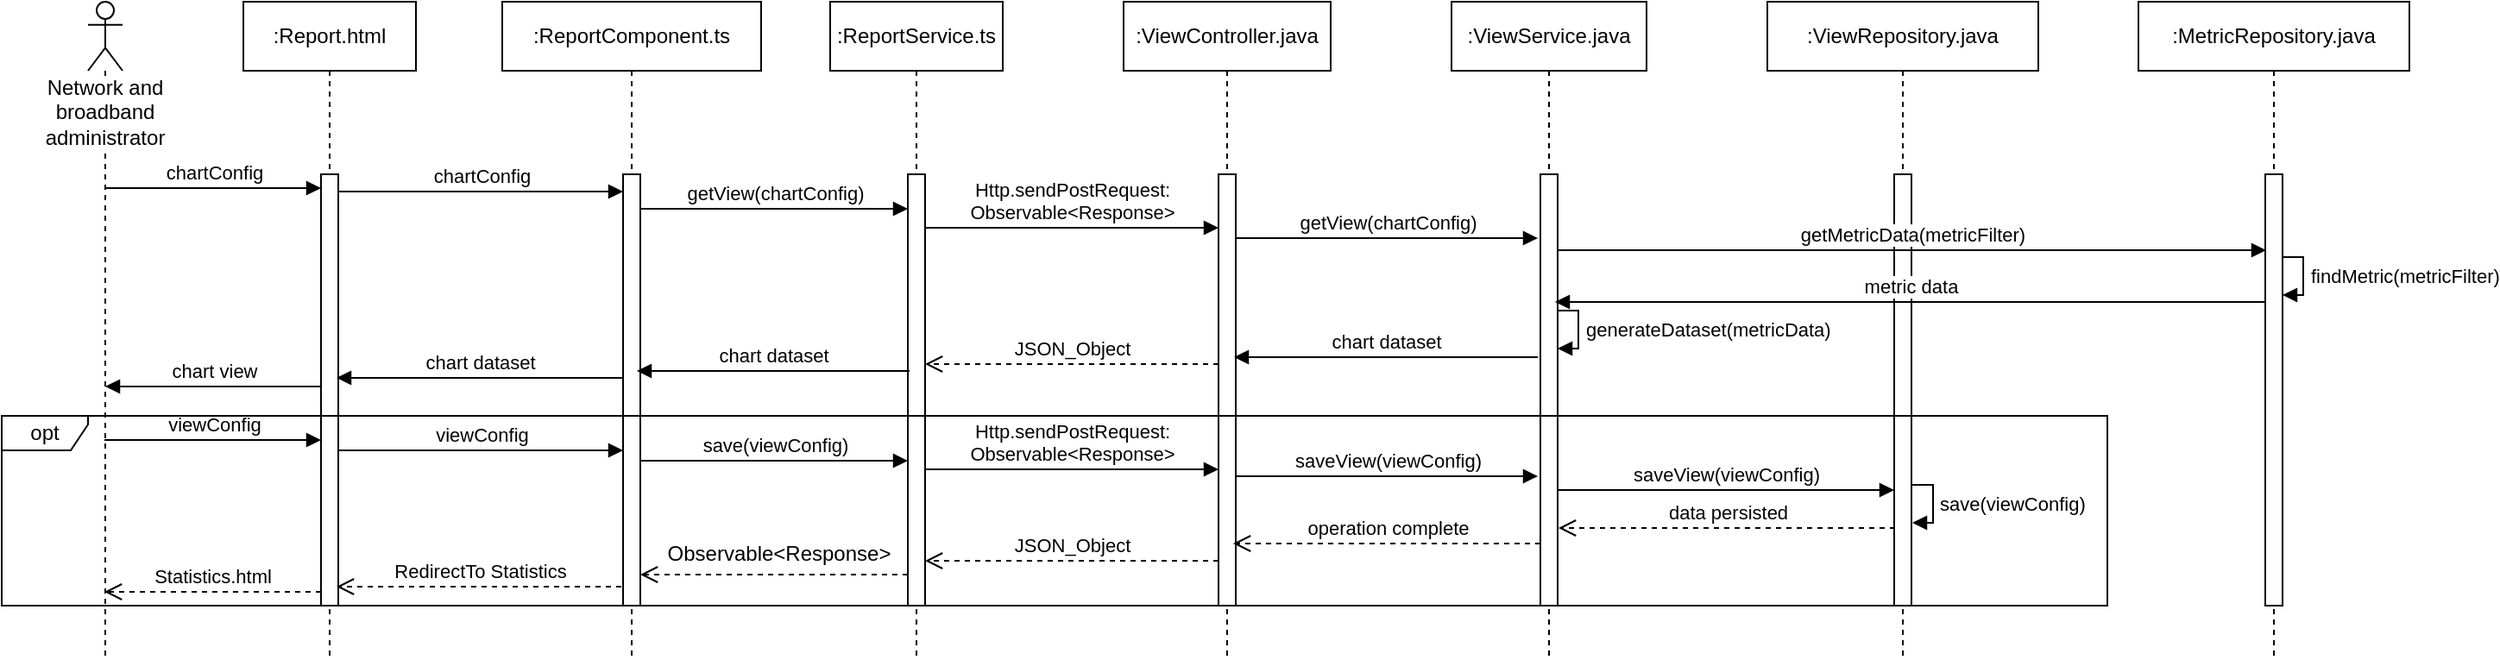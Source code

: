 <mxfile version="10.7.7" type="device"><diagram id="TuaG8MRPQ9W7Wu7HnPX7" name="Page-1"><mxGraphModel dx="1667" dy="435" grid="1" gridSize="10" guides="1" tooltips="1" connect="1" arrows="1" fold="1" page="1" pageScale="1" pageWidth="827" pageHeight="1169" math="0" shadow="0"><root><mxCell id="0"/><mxCell id="1" parent="0"/><mxCell id="g4uuhNpSOwf-B0si0gV9-1" value=":Report.html" style="shape=umlLifeline;perimeter=lifelinePerimeter;whiteSpace=wrap;html=1;container=1;collapsible=0;recursiveResize=0;outlineConnect=0;" vertex="1" parent="1"><mxGeometry x="90" y="20" width="100" height="380" as="geometry"/></mxCell><mxCell id="g4uuhNpSOwf-B0si0gV9-2" value="" style="html=1;points=[];perimeter=orthogonalPerimeter;" vertex="1" parent="g4uuhNpSOwf-B0si0gV9-1"><mxGeometry x="45" y="100" width="10" height="250" as="geometry"/></mxCell><mxCell id="g4uuhNpSOwf-B0si0gV9-3" value=":ReportComponent.ts" style="shape=umlLifeline;perimeter=lifelinePerimeter;whiteSpace=wrap;html=1;container=1;collapsible=0;recursiveResize=0;outlineConnect=0;" vertex="1" parent="1"><mxGeometry x="240" y="20" width="150" height="380" as="geometry"/></mxCell><mxCell id="g4uuhNpSOwf-B0si0gV9-4" value="" style="html=1;points=[];perimeter=orthogonalPerimeter;" vertex="1" parent="g4uuhNpSOwf-B0si0gV9-3"><mxGeometry x="70" y="100" width="10" height="250" as="geometry"/></mxCell><mxCell id="g4uuhNpSOwf-B0si0gV9-5" value=":ReportService.ts" style="shape=umlLifeline;perimeter=lifelinePerimeter;whiteSpace=wrap;html=1;container=1;collapsible=0;recursiveResize=0;outlineConnect=0;" vertex="1" parent="1"><mxGeometry x="430" y="20" width="100" height="380" as="geometry"/></mxCell><mxCell id="g4uuhNpSOwf-B0si0gV9-6" value="" style="html=1;points=[];perimeter=orthogonalPerimeter;" vertex="1" parent="g4uuhNpSOwf-B0si0gV9-5"><mxGeometry x="45" y="100" width="10" height="250" as="geometry"/></mxCell><mxCell id="g4uuhNpSOwf-B0si0gV9-7" value=":ViewController.java" style="shape=umlLifeline;perimeter=lifelinePerimeter;whiteSpace=wrap;html=1;container=1;collapsible=0;recursiveResize=0;outlineConnect=0;" vertex="1" parent="1"><mxGeometry x="600" y="20" width="120" height="380" as="geometry"/></mxCell><mxCell id="g4uuhNpSOwf-B0si0gV9-8" value="" style="html=1;points=[];perimeter=orthogonalPerimeter;" vertex="1" parent="g4uuhNpSOwf-B0si0gV9-7"><mxGeometry x="55" y="100" width="10" height="250" as="geometry"/></mxCell><mxCell id="g4uuhNpSOwf-B0si0gV9-9" value=":ViewService.java" style="shape=umlLifeline;perimeter=lifelinePerimeter;whiteSpace=wrap;html=1;container=1;collapsible=0;recursiveResize=0;outlineConnect=0;" vertex="1" parent="1"><mxGeometry x="790" y="20" width="113" height="380" as="geometry"/></mxCell><mxCell id="g4uuhNpSOwf-B0si0gV9-10" value="" style="html=1;points=[];perimeter=orthogonalPerimeter;" vertex="1" parent="g4uuhNpSOwf-B0si0gV9-9"><mxGeometry x="51.5" y="100" width="10" height="250" as="geometry"/></mxCell><mxCell id="g4uuhNpSOwf-B0si0gV9-11" value=":ViewRepository.java" style="shape=umlLifeline;perimeter=lifelinePerimeter;whiteSpace=wrap;html=1;container=1;collapsible=0;recursiveResize=0;outlineConnect=0;" vertex="1" parent="1"><mxGeometry x="973" y="20" width="157" height="380" as="geometry"/></mxCell><mxCell id="g4uuhNpSOwf-B0si0gV9-12" value="" style="html=1;points=[];perimeter=orthogonalPerimeter;" vertex="1" parent="g4uuhNpSOwf-B0si0gV9-11"><mxGeometry x="73.5" y="100" width="10" height="250" as="geometry"/></mxCell><mxCell id="g4uuhNpSOwf-B0si0gV9-13" value="Network and broadband administrator" style="shape=umlLifeline;participant=umlActor;perimeter=lifelinePerimeter;whiteSpace=wrap;html=1;container=1;collapsible=0;recursiveResize=0;verticalAlign=top;spacingTop=36;labelBackgroundColor=#ffffff;outlineConnect=0;" vertex="1" parent="1"><mxGeometry y="20" width="20" height="380" as="geometry"/></mxCell><mxCell id="g4uuhNpSOwf-B0si0gV9-41" value="chart view" style="html=1;verticalAlign=bottom;endArrow=block;" edge="1" parent="g4uuhNpSOwf-B0si0gV9-13"><mxGeometry width="80" relative="1" as="geometry"><mxPoint x="135" y="223" as="sourcePoint"/><mxPoint x="10" y="223" as="targetPoint"/></mxGeometry></mxCell><mxCell id="g4uuhNpSOwf-B0si0gV9-14" value="chartConfig" style="html=1;verticalAlign=bottom;endArrow=block;entryX=0;entryY=0.032;entryDx=0;entryDy=0;entryPerimeter=0;" edge="1" parent="1" source="g4uuhNpSOwf-B0si0gV9-13" target="g4uuhNpSOwf-B0si0gV9-2"><mxGeometry width="80" relative="1" as="geometry"><mxPoint x="-40" y="350" as="sourcePoint"/><mxPoint x="90" y="270" as="targetPoint"/></mxGeometry></mxCell><mxCell id="g4uuhNpSOwf-B0si0gV9-15" value="chartConfig" style="html=1;verticalAlign=bottom;endArrow=block;" edge="1" parent="1"><mxGeometry width="80" relative="1" as="geometry"><mxPoint x="145" y="130" as="sourcePoint"/><mxPoint x="310" y="130" as="targetPoint"/></mxGeometry></mxCell><mxCell id="g4uuhNpSOwf-B0si0gV9-16" value="getView(chartConfig)" style="html=1;verticalAlign=bottom;endArrow=block;entryX=0;entryY=0.08;entryDx=0;entryDy=0;entryPerimeter=0;" edge="1" parent="1" target="g4uuhNpSOwf-B0si0gV9-6"><mxGeometry width="80" relative="1" as="geometry"><mxPoint x="320" y="140" as="sourcePoint"/><mxPoint x="440.5" y="140" as="targetPoint"/></mxGeometry></mxCell><mxCell id="g4uuhNpSOwf-B0si0gV9-17" value="Http.sendPostRequest:&lt;br&gt;Observable&amp;lt;Response&amp;gt;&lt;br&gt;" style="html=1;verticalAlign=bottom;endArrow=block;entryX=0;entryY=0.124;entryDx=0;entryDy=0;entryPerimeter=0;exitX=1;exitY=0.124;exitDx=0;exitDy=0;exitPerimeter=0;" edge="1" parent="1" source="g4uuhNpSOwf-B0si0gV9-6" target="g4uuhNpSOwf-B0si0gV9-8"><mxGeometry width="80" relative="1" as="geometry"><mxPoint x="490" y="150" as="sourcePoint"/><mxPoint x="650" y="150" as="targetPoint"/></mxGeometry></mxCell><mxCell id="g4uuhNpSOwf-B0si0gV9-18" value="saveView(viewConfig)" style="html=1;verticalAlign=bottom;endArrow=block;exitX=1;exitY=0.124;exitDx=0;exitDy=0;exitPerimeter=0;" edge="1" parent="1"><mxGeometry width="80" relative="1" as="geometry"><mxPoint x="665" y="295" as="sourcePoint"/><mxPoint x="840" y="295" as="targetPoint"/></mxGeometry></mxCell><mxCell id="g4uuhNpSOwf-B0si0gV9-19" value="saveView(viewConfig)" style="html=1;verticalAlign=bottom;endArrow=block;" edge="1" parent="1"><mxGeometry width="80" relative="1" as="geometry"><mxPoint x="851.5" y="303" as="sourcePoint"/><mxPoint x="1046.5" y="303" as="targetPoint"/></mxGeometry></mxCell><mxCell id="g4uuhNpSOwf-B0si0gV9-20" value="generateDataset(metricData)" style="edgeStyle=orthogonalEdgeStyle;html=1;align=left;spacingLeft=2;endArrow=block;rounded=0;entryX=0.52;entryY=0.468;entryDx=0;entryDy=0;entryPerimeter=0;" edge="1" parent="1"><mxGeometry relative="1" as="geometry"><mxPoint x="851.5" y="199" as="sourcePoint"/><Array as="points"><mxPoint x="863.5" y="199"/><mxPoint x="863.5" y="221"/></Array><mxPoint x="851.5" y="221" as="targetPoint"/></mxGeometry></mxCell><mxCell id="g4uuhNpSOwf-B0si0gV9-21" value="data persisted" style="html=1;verticalAlign=bottom;endArrow=open;dashed=1;endSize=8;entryX=1.05;entryY=0.356;entryDx=0;entryDy=0;entryPerimeter=0;exitX=0.05;exitY=0.356;exitDx=0;exitDy=0;exitPerimeter=0;" edge="1" parent="1"><mxGeometry relative="1" as="geometry"><mxPoint x="1047" y="325" as="sourcePoint"/><mxPoint x="852" y="325" as="targetPoint"/></mxGeometry></mxCell><mxCell id="g4uuhNpSOwf-B0si0gV9-22" value="operation complete" style="html=1;verticalAlign=bottom;endArrow=open;dashed=1;endSize=8;entryX=1.05;entryY=0.356;entryDx=0;entryDy=0;entryPerimeter=0;" edge="1" parent="1"><mxGeometry relative="1" as="geometry"><mxPoint x="841.5" y="334" as="sourcePoint"/><mxPoint x="663.5" y="334" as="targetPoint"/></mxGeometry></mxCell><mxCell id="g4uuhNpSOwf-B0si0gV9-23" value="JSON_Object" style="html=1;verticalAlign=bottom;endArrow=open;dashed=1;endSize=8;" edge="1" parent="1"><mxGeometry relative="1" as="geometry"><mxPoint x="655" y="344" as="sourcePoint"/><mxPoint x="485" y="344" as="targetPoint"/></mxGeometry></mxCell><mxCell id="g4uuhNpSOwf-B0si0gV9-24" value="" style="html=1;verticalAlign=bottom;endArrow=open;dashed=1;endSize=8;" edge="1" parent="1"><mxGeometry relative="1" as="geometry"><mxPoint x="475" y="352" as="sourcePoint"/><mxPoint x="320" y="352" as="targetPoint"/></mxGeometry></mxCell><mxCell id="g4uuhNpSOwf-B0si0gV9-25" value="Observable&amp;lt;Response&amp;gt;" style="text;html=1;resizable=0;points=[];align=center;verticalAlign=middle;labelBackgroundColor=#ffffff;" vertex="1" connectable="0" parent="g4uuhNpSOwf-B0si0gV9-24"><mxGeometry x="-0.382" y="-1" relative="1" as="geometry"><mxPoint x="-27" y="-11" as="offset"/></mxGeometry></mxCell><mxCell id="g4uuhNpSOwf-B0si0gV9-26" value="RedirectTo Statistics" style="html=1;verticalAlign=bottom;endArrow=open;dashed=1;endSize=8;" edge="1" parent="1"><mxGeometry relative="1" as="geometry"><mxPoint x="309" y="359" as="sourcePoint"/><mxPoint x="144" y="359" as="targetPoint"/></mxGeometry></mxCell><mxCell id="g4uuhNpSOwf-B0si0gV9-27" value="Statistics.html" style="html=1;verticalAlign=bottom;endArrow=open;dashed=1;endSize=8;" edge="1" parent="1"><mxGeometry relative="1" as="geometry"><mxPoint x="135" y="362" as="sourcePoint"/><mxPoint x="9.5" y="362" as="targetPoint"/></mxGeometry></mxCell><mxCell id="g4uuhNpSOwf-B0si0gV9-28" value="getView(chartConfig)" style="html=1;verticalAlign=bottom;endArrow=block;exitX=1;exitY=0.124;exitDx=0;exitDy=0;exitPerimeter=0;" edge="1" parent="1"><mxGeometry width="80" relative="1" as="geometry"><mxPoint x="665" y="157" as="sourcePoint"/><mxPoint x="840" y="157" as="targetPoint"/></mxGeometry></mxCell><mxCell id="g4uuhNpSOwf-B0si0gV9-29" value=":MetricRepository.java" style="shape=umlLifeline;perimeter=lifelinePerimeter;whiteSpace=wrap;html=1;container=1;collapsible=0;recursiveResize=0;outlineConnect=0;" vertex="1" parent="1"><mxGeometry x="1188" y="20" width="157" height="380" as="geometry"/></mxCell><mxCell id="g4uuhNpSOwf-B0si0gV9-30" value="" style="html=1;points=[];perimeter=orthogonalPerimeter;" vertex="1" parent="g4uuhNpSOwf-B0si0gV9-29"><mxGeometry x="73.5" y="100" width="10" height="250" as="geometry"/></mxCell><mxCell id="g4uuhNpSOwf-B0si0gV9-32" value="getMetricData(metricFilter)" style="html=1;verticalAlign=bottom;endArrow=block;exitX=1;exitY=0.124;exitDx=0;exitDy=0;exitPerimeter=0;entryX=0.05;entryY=0.176;entryDx=0;entryDy=0;entryPerimeter=0;" edge="1" parent="1" target="g4uuhNpSOwf-B0si0gV9-30"><mxGeometry width="80" relative="1" as="geometry"><mxPoint x="851.5" y="164" as="sourcePoint"/><mxPoint x="1026.5" y="164" as="targetPoint"/></mxGeometry></mxCell><mxCell id="g4uuhNpSOwf-B0si0gV9-33" value="findMetric(metricFilter)" style="edgeStyle=orthogonalEdgeStyle;html=1;align=left;spacingLeft=2;endArrow=block;rounded=0;entryX=0.52;entryY=0.468;entryDx=0;entryDy=0;entryPerimeter=0;" edge="1" parent="1"><mxGeometry relative="1" as="geometry"><mxPoint x="1271.5" y="168" as="sourcePoint"/><Array as="points"><mxPoint x="1283.5" y="168"/><mxPoint x="1283.5" y="190"/></Array><mxPoint x="1271.5" y="190" as="targetPoint"/></mxGeometry></mxCell><mxCell id="g4uuhNpSOwf-B0si0gV9-34" value="metric data" style="html=1;verticalAlign=bottom;endArrow=block;exitX=0.05;exitY=0.296;exitDx=0;exitDy=0;exitPerimeter=0;entryX=0.85;entryY=0.296;entryDx=0;entryDy=0;entryPerimeter=0;" edge="1" parent="1" source="g4uuhNpSOwf-B0si0gV9-30" target="g4uuhNpSOwf-B0si0gV9-10"><mxGeometry width="80" relative="1" as="geometry"><mxPoint x="856" y="220" as="sourcePoint"/><mxPoint x="950" y="460" as="targetPoint"/></mxGeometry></mxCell><mxCell id="g4uuhNpSOwf-B0si0gV9-36" value="save(viewConfig)" style="edgeStyle=orthogonalEdgeStyle;html=1;align=left;spacingLeft=2;endArrow=block;rounded=0;entryX=0.52;entryY=0.468;entryDx=0;entryDy=0;entryPerimeter=0;" edge="1" parent="1"><mxGeometry relative="1" as="geometry"><mxPoint x="1057" y="300" as="sourcePoint"/><Array as="points"><mxPoint x="1069" y="300"/><mxPoint x="1069" y="322"/></Array><mxPoint x="1057" y="322" as="targetPoint"/></mxGeometry></mxCell><mxCell id="g4uuhNpSOwf-B0si0gV9-37" value="chart dataset" style="html=1;verticalAlign=bottom;endArrow=block;entryX=0.533;entryY=0.537;entryDx=0;entryDy=0;entryPerimeter=0;" edge="1" parent="1"><mxGeometry width="80" relative="1" as="geometry"><mxPoint x="840" y="226" as="sourcePoint"/><mxPoint x="664" y="226" as="targetPoint"/></mxGeometry></mxCell><mxCell id="g4uuhNpSOwf-B0si0gV9-38" value="chart dataset" style="html=1;verticalAlign=bottom;endArrow=block;" edge="1" parent="1"><mxGeometry width="80" relative="1" as="geometry"><mxPoint x="476" y="234" as="sourcePoint"/><mxPoint x="318" y="234" as="targetPoint"/></mxGeometry></mxCell><mxCell id="g4uuhNpSOwf-B0si0gV9-39" value="JSON_Object" style="html=1;verticalAlign=bottom;endArrow=open;dashed=1;endSize=8;" edge="1" parent="1"><mxGeometry relative="1" as="geometry"><mxPoint x="655" y="230" as="sourcePoint"/><mxPoint x="485" y="230" as="targetPoint"/></mxGeometry></mxCell><mxCell id="g4uuhNpSOwf-B0si0gV9-40" value="chart dataset" style="html=1;verticalAlign=bottom;endArrow=block;entryX=0.9;entryY=0.48;entryDx=0;entryDy=0;entryPerimeter=0;" edge="1" parent="1"><mxGeometry width="80" relative="1" as="geometry"><mxPoint x="310" y="238" as="sourcePoint"/><mxPoint x="144" y="238" as="targetPoint"/></mxGeometry></mxCell><mxCell id="g4uuhNpSOwf-B0si0gV9-43" value="viewConfig" style="html=1;verticalAlign=bottom;endArrow=block;entryX=0;entryY=0.032;entryDx=0;entryDy=0;entryPerimeter=0;" edge="1" parent="1"><mxGeometry width="80" relative="1" as="geometry"><mxPoint x="9.5" y="274" as="sourcePoint"/><mxPoint x="135" y="274" as="targetPoint"/></mxGeometry></mxCell><mxCell id="g4uuhNpSOwf-B0si0gV9-44" value="viewConfig" style="html=1;verticalAlign=bottom;endArrow=block;entryX=0;entryY=0.6;entryDx=0;entryDy=0;entryPerimeter=0;" edge="1" parent="1"><mxGeometry width="80" relative="1" as="geometry"><mxPoint x="145" y="280" as="sourcePoint"/><mxPoint x="310" y="280" as="targetPoint"/></mxGeometry></mxCell><mxCell id="g4uuhNpSOwf-B0si0gV9-45" value="save(viewConfig)" style="html=1;verticalAlign=bottom;endArrow=block;entryX=0;entryY=0.08;entryDx=0;entryDy=0;entryPerimeter=0;" edge="1" parent="1"><mxGeometry width="80" relative="1" as="geometry"><mxPoint x="320" y="286" as="sourcePoint"/><mxPoint x="475" y="286" as="targetPoint"/></mxGeometry></mxCell><mxCell id="g4uuhNpSOwf-B0si0gV9-46" value="Http.sendPostRequest:&lt;br&gt;Observable&amp;lt;Response&amp;gt;&lt;br&gt;" style="html=1;verticalAlign=bottom;endArrow=block;entryX=0;entryY=0.124;entryDx=0;entryDy=0;entryPerimeter=0;exitX=1;exitY=0.124;exitDx=0;exitDy=0;exitPerimeter=0;" edge="1" parent="1"><mxGeometry width="80" relative="1" as="geometry"><mxPoint x="485" y="291" as="sourcePoint"/><mxPoint x="655" y="291" as="targetPoint"/></mxGeometry></mxCell><mxCell id="g4uuhNpSOwf-B0si0gV9-48" value="opt" style="shape=umlFrame;whiteSpace=wrap;html=1;width=50;height=20;" vertex="1" parent="1"><mxGeometry x="-50" y="260" width="1220" height="110" as="geometry"/></mxCell></root></mxGraphModel></diagram></mxfile>